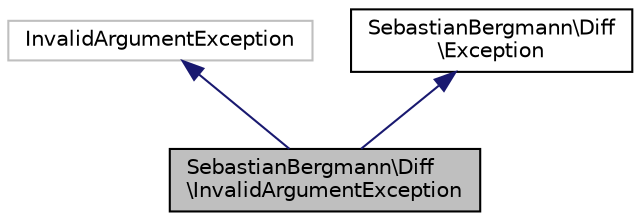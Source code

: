 digraph "SebastianBergmann\Diff\InvalidArgumentException"
{
  edge [fontname="Helvetica",fontsize="10",labelfontname="Helvetica",labelfontsize="10"];
  node [fontname="Helvetica",fontsize="10",shape=record];
  Node4 [label="SebastianBergmann\\Diff\l\\InvalidArgumentException",height=0.2,width=0.4,color="black", fillcolor="grey75", style="filled", fontcolor="black"];
  Node5 -> Node4 [dir="back",color="midnightblue",fontsize="10",style="solid",fontname="Helvetica"];
  Node5 [label="InvalidArgumentException",height=0.2,width=0.4,color="grey75", fillcolor="white", style="filled"];
  Node6 -> Node4 [dir="back",color="midnightblue",fontsize="10",style="solid",fontname="Helvetica"];
  Node6 [label="SebastianBergmann\\Diff\l\\Exception",height=0.2,width=0.4,color="black", fillcolor="white", style="filled",URL="$interfaceSebastianBergmann_1_1Diff_1_1Exception.html"];
}
